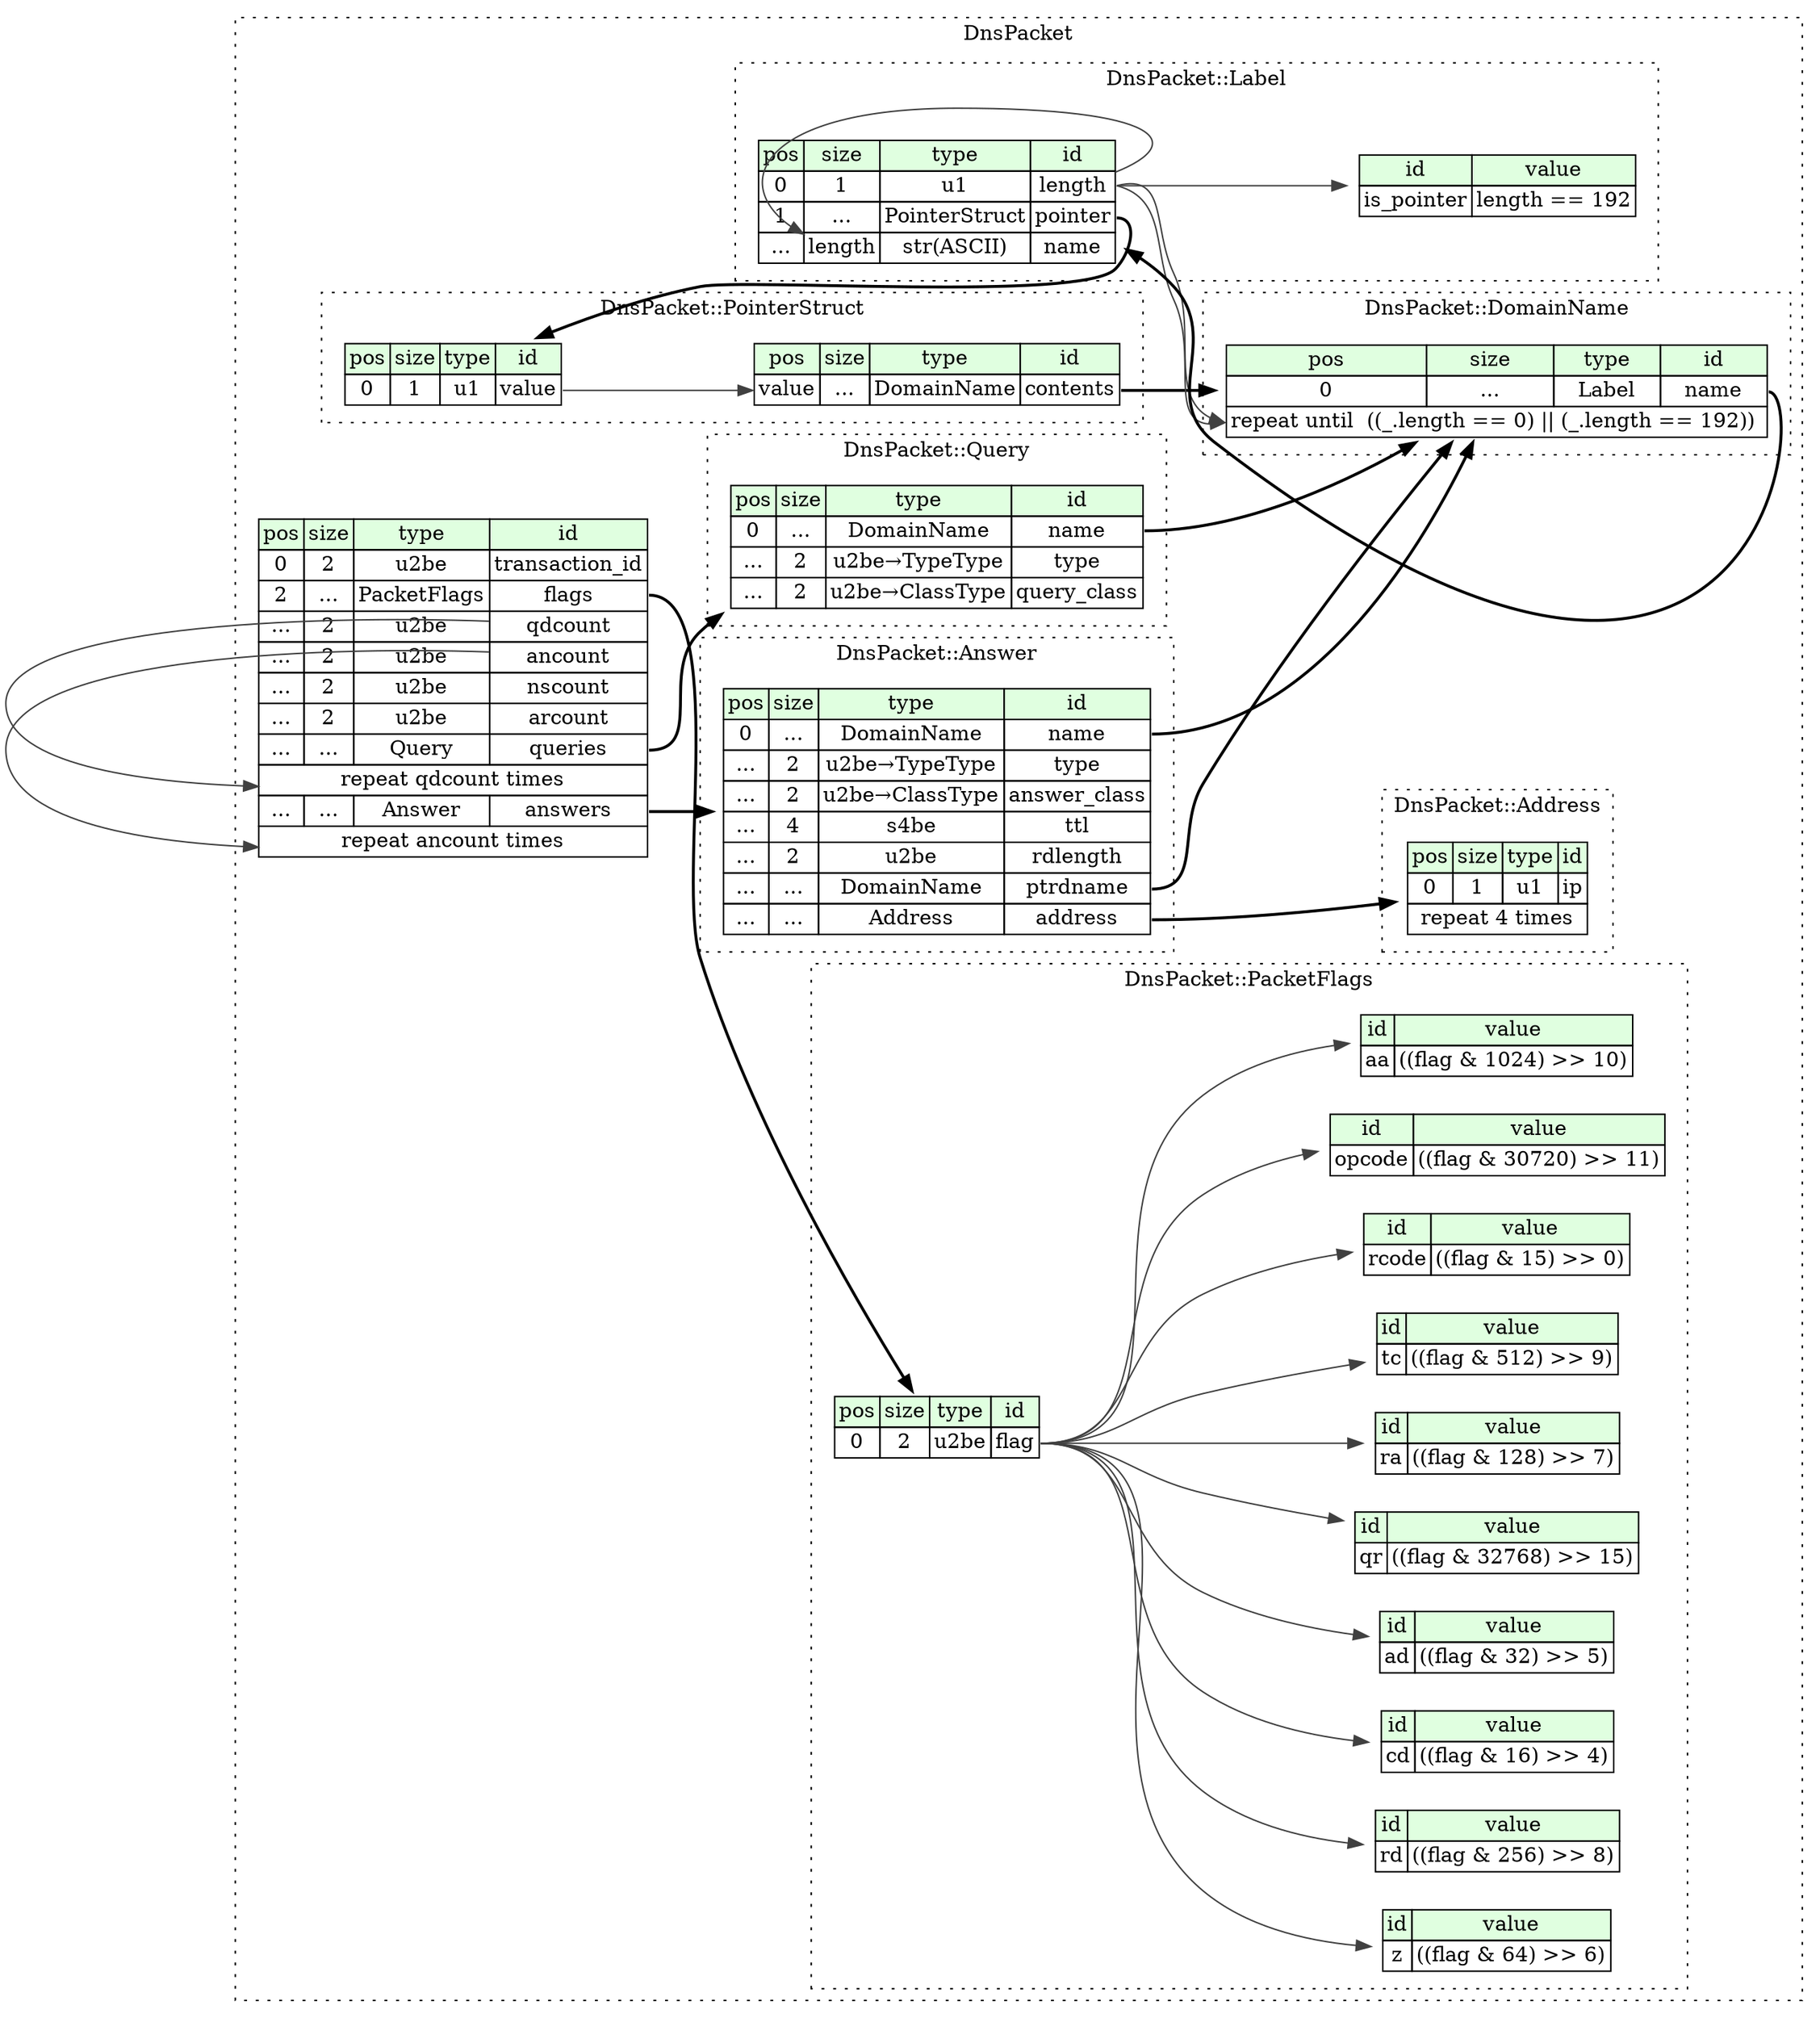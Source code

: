 digraph {
	rankdir=LR;
	node [shape=plaintext];
	subgraph cluster__dns_packet {
		label="DnsPacket";
		graph[style=dotted];

		dns_packet__seq [label=<<TABLE BORDER="0" CELLBORDER="1" CELLSPACING="0">
			<TR><TD BGCOLOR="#E0FFE0">pos</TD><TD BGCOLOR="#E0FFE0">size</TD><TD BGCOLOR="#E0FFE0">type</TD><TD BGCOLOR="#E0FFE0">id</TD></TR>
			<TR><TD PORT="transaction_id_pos">0</TD><TD PORT="transaction_id_size">2</TD><TD>u2be</TD><TD PORT="transaction_id_type">transaction_id</TD></TR>
			<TR><TD PORT="flags_pos">2</TD><TD PORT="flags_size">...</TD><TD>PacketFlags</TD><TD PORT="flags_type">flags</TD></TR>
			<TR><TD PORT="qdcount_pos">...</TD><TD PORT="qdcount_size">2</TD><TD>u2be</TD><TD PORT="qdcount_type">qdcount</TD></TR>
			<TR><TD PORT="ancount_pos">...</TD><TD PORT="ancount_size">2</TD><TD>u2be</TD><TD PORT="ancount_type">ancount</TD></TR>
			<TR><TD PORT="nscount_pos">...</TD><TD PORT="nscount_size">2</TD><TD>u2be</TD><TD PORT="nscount_type">nscount</TD></TR>
			<TR><TD PORT="arcount_pos">...</TD><TD PORT="arcount_size">2</TD><TD>u2be</TD><TD PORT="arcount_type">arcount</TD></TR>
			<TR><TD PORT="queries_pos">...</TD><TD PORT="queries_size">...</TD><TD>Query</TD><TD PORT="queries_type">queries</TD></TR>
			<TR><TD COLSPAN="4" PORT="queries__repeat">repeat qdcount times</TD></TR>
			<TR><TD PORT="answers_pos">...</TD><TD PORT="answers_size">...</TD><TD>Answer</TD><TD PORT="answers_type">answers</TD></TR>
			<TR><TD COLSPAN="4" PORT="answers__repeat">repeat ancount times</TD></TR>
		</TABLE>>];
		subgraph cluster__pointer_struct {
			label="DnsPacket::PointerStruct";
			graph[style=dotted];

			pointer_struct__seq [label=<<TABLE BORDER="0" CELLBORDER="1" CELLSPACING="0">
				<TR><TD BGCOLOR="#E0FFE0">pos</TD><TD BGCOLOR="#E0FFE0">size</TD><TD BGCOLOR="#E0FFE0">type</TD><TD BGCOLOR="#E0FFE0">id</TD></TR>
				<TR><TD PORT="value_pos">0</TD><TD PORT="value_size">1</TD><TD>u1</TD><TD PORT="value_type">value</TD></TR>
			</TABLE>>];
			pointer_struct__inst__contents [label=<<TABLE BORDER="0" CELLBORDER="1" CELLSPACING="0">
				<TR><TD BGCOLOR="#E0FFE0">pos</TD><TD BGCOLOR="#E0FFE0">size</TD><TD BGCOLOR="#E0FFE0">type</TD><TD BGCOLOR="#E0FFE0">id</TD></TR>
				<TR><TD PORT="contents_pos">value</TD><TD PORT="contents_size">...</TD><TD>DomainName</TD><TD PORT="contents_type">contents</TD></TR>
			</TABLE>>];
		}
		subgraph cluster__label {
			label="DnsPacket::Label";
			graph[style=dotted];

			label__seq [label=<<TABLE BORDER="0" CELLBORDER="1" CELLSPACING="0">
				<TR><TD BGCOLOR="#E0FFE0">pos</TD><TD BGCOLOR="#E0FFE0">size</TD><TD BGCOLOR="#E0FFE0">type</TD><TD BGCOLOR="#E0FFE0">id</TD></TR>
				<TR><TD PORT="length_pos">0</TD><TD PORT="length_size">1</TD><TD>u1</TD><TD PORT="length_type">length</TD></TR>
				<TR><TD PORT="pointer_pos">1</TD><TD PORT="pointer_size">...</TD><TD>PointerStruct</TD><TD PORT="pointer_type">pointer</TD></TR>
				<TR><TD PORT="name_pos">...</TD><TD PORT="name_size">length</TD><TD>str(ASCII)</TD><TD PORT="name_type">name</TD></TR>
			</TABLE>>];
			label__inst__is_pointer [label=<<TABLE BORDER="0" CELLBORDER="1" CELLSPACING="0">
				<TR><TD BGCOLOR="#E0FFE0">id</TD><TD BGCOLOR="#E0FFE0">value</TD></TR>
				<TR><TD>is_pointer</TD><TD>length == 192</TD></TR>
			</TABLE>>];
		}
		subgraph cluster__query {
			label="DnsPacket::Query";
			graph[style=dotted];

			query__seq [label=<<TABLE BORDER="0" CELLBORDER="1" CELLSPACING="0">
				<TR><TD BGCOLOR="#E0FFE0">pos</TD><TD BGCOLOR="#E0FFE0">size</TD><TD BGCOLOR="#E0FFE0">type</TD><TD BGCOLOR="#E0FFE0">id</TD></TR>
				<TR><TD PORT="name_pos">0</TD><TD PORT="name_size">...</TD><TD>DomainName</TD><TD PORT="name_type">name</TD></TR>
				<TR><TD PORT="type_pos">...</TD><TD PORT="type_size">2</TD><TD>u2be→TypeType</TD><TD PORT="type_type">type</TD></TR>
				<TR><TD PORT="query_class_pos">...</TD><TD PORT="query_class_size">2</TD><TD>u2be→ClassType</TD><TD PORT="query_class_type">query_class</TD></TR>
			</TABLE>>];
		}
		subgraph cluster__domain_name {
			label="DnsPacket::DomainName";
			graph[style=dotted];

			domain_name__seq [label=<<TABLE BORDER="0" CELLBORDER="1" CELLSPACING="0">
				<TR><TD BGCOLOR="#E0FFE0">pos</TD><TD BGCOLOR="#E0FFE0">size</TD><TD BGCOLOR="#E0FFE0">type</TD><TD BGCOLOR="#E0FFE0">id</TD></TR>
				<TR><TD PORT="name_pos">0</TD><TD PORT="name_size">...</TD><TD>Label</TD><TD PORT="name_type">name</TD></TR>
				<TR><TD COLSPAN="4" PORT="name__repeat">repeat until  ((_.length == 0) || (_.length == 192)) </TD></TR>
			</TABLE>>];
		}
		subgraph cluster__address {
			label="DnsPacket::Address";
			graph[style=dotted];

			address__seq [label=<<TABLE BORDER="0" CELLBORDER="1" CELLSPACING="0">
				<TR><TD BGCOLOR="#E0FFE0">pos</TD><TD BGCOLOR="#E0FFE0">size</TD><TD BGCOLOR="#E0FFE0">type</TD><TD BGCOLOR="#E0FFE0">id</TD></TR>
				<TR><TD PORT="ip_pos">0</TD><TD PORT="ip_size">1</TD><TD>u1</TD><TD PORT="ip_type">ip</TD></TR>
				<TR><TD COLSPAN="4" PORT="ip__repeat">repeat 4 times</TD></TR>
			</TABLE>>];
		}
		subgraph cluster__answer {
			label="DnsPacket::Answer";
			graph[style=dotted];

			answer__seq [label=<<TABLE BORDER="0" CELLBORDER="1" CELLSPACING="0">
				<TR><TD BGCOLOR="#E0FFE0">pos</TD><TD BGCOLOR="#E0FFE0">size</TD><TD BGCOLOR="#E0FFE0">type</TD><TD BGCOLOR="#E0FFE0">id</TD></TR>
				<TR><TD PORT="name_pos">0</TD><TD PORT="name_size">...</TD><TD>DomainName</TD><TD PORT="name_type">name</TD></TR>
				<TR><TD PORT="type_pos">...</TD><TD PORT="type_size">2</TD><TD>u2be→TypeType</TD><TD PORT="type_type">type</TD></TR>
				<TR><TD PORT="answer_class_pos">...</TD><TD PORT="answer_class_size">2</TD><TD>u2be→ClassType</TD><TD PORT="answer_class_type">answer_class</TD></TR>
				<TR><TD PORT="ttl_pos">...</TD><TD PORT="ttl_size">4</TD><TD>s4be</TD><TD PORT="ttl_type">ttl</TD></TR>
				<TR><TD PORT="rdlength_pos">...</TD><TD PORT="rdlength_size">2</TD><TD>u2be</TD><TD PORT="rdlength_type">rdlength</TD></TR>
				<TR><TD PORT="ptrdname_pos">...</TD><TD PORT="ptrdname_size">...</TD><TD>DomainName</TD><TD PORT="ptrdname_type">ptrdname</TD></TR>
				<TR><TD PORT="address_pos">...</TD><TD PORT="address_size">...</TD><TD>Address</TD><TD PORT="address_type">address</TD></TR>
			</TABLE>>];
		}
		subgraph cluster__packet_flags {
			label="DnsPacket::PacketFlags";
			graph[style=dotted];

			packet_flags__seq [label=<<TABLE BORDER="0" CELLBORDER="1" CELLSPACING="0">
				<TR><TD BGCOLOR="#E0FFE0">pos</TD><TD BGCOLOR="#E0FFE0">size</TD><TD BGCOLOR="#E0FFE0">type</TD><TD BGCOLOR="#E0FFE0">id</TD></TR>
				<TR><TD PORT="flag_pos">0</TD><TD PORT="flag_size">2</TD><TD>u2be</TD><TD PORT="flag_type">flag</TD></TR>
			</TABLE>>];
			packet_flags__inst__qr [label=<<TABLE BORDER="0" CELLBORDER="1" CELLSPACING="0">
				<TR><TD BGCOLOR="#E0FFE0">id</TD><TD BGCOLOR="#E0FFE0">value</TD></TR>
				<TR><TD>qr</TD><TD>((flag &amp; 32768) &gt;&gt; 15)</TD></TR>
			</TABLE>>];
			packet_flags__inst__ra [label=<<TABLE BORDER="0" CELLBORDER="1" CELLSPACING="0">
				<TR><TD BGCOLOR="#E0FFE0">id</TD><TD BGCOLOR="#E0FFE0">value</TD></TR>
				<TR><TD>ra</TD><TD>((flag &amp; 128) &gt;&gt; 7)</TD></TR>
			</TABLE>>];
			packet_flags__inst__tc [label=<<TABLE BORDER="0" CELLBORDER="1" CELLSPACING="0">
				<TR><TD BGCOLOR="#E0FFE0">id</TD><TD BGCOLOR="#E0FFE0">value</TD></TR>
				<TR><TD>tc</TD><TD>((flag &amp; 512) &gt;&gt; 9)</TD></TR>
			</TABLE>>];
			packet_flags__inst__rcode [label=<<TABLE BORDER="0" CELLBORDER="1" CELLSPACING="0">
				<TR><TD BGCOLOR="#E0FFE0">id</TD><TD BGCOLOR="#E0FFE0">value</TD></TR>
				<TR><TD>rcode</TD><TD>((flag &amp; 15) &gt;&gt; 0)</TD></TR>
			</TABLE>>];
			packet_flags__inst__opcode [label=<<TABLE BORDER="0" CELLBORDER="1" CELLSPACING="0">
				<TR><TD BGCOLOR="#E0FFE0">id</TD><TD BGCOLOR="#E0FFE0">value</TD></TR>
				<TR><TD>opcode</TD><TD>((flag &amp; 30720) &gt;&gt; 11)</TD></TR>
			</TABLE>>];
			packet_flags__inst__aa [label=<<TABLE BORDER="0" CELLBORDER="1" CELLSPACING="0">
				<TR><TD BGCOLOR="#E0FFE0">id</TD><TD BGCOLOR="#E0FFE0">value</TD></TR>
				<TR><TD>aa</TD><TD>((flag &amp; 1024) &gt;&gt; 10)</TD></TR>
			</TABLE>>];
			packet_flags__inst__z [label=<<TABLE BORDER="0" CELLBORDER="1" CELLSPACING="0">
				<TR><TD BGCOLOR="#E0FFE0">id</TD><TD BGCOLOR="#E0FFE0">value</TD></TR>
				<TR><TD>z</TD><TD>((flag &amp; 64) &gt;&gt; 6)</TD></TR>
			</TABLE>>];
			packet_flags__inst__rd [label=<<TABLE BORDER="0" CELLBORDER="1" CELLSPACING="0">
				<TR><TD BGCOLOR="#E0FFE0">id</TD><TD BGCOLOR="#E0FFE0">value</TD></TR>
				<TR><TD>rd</TD><TD>((flag &amp; 256) &gt;&gt; 8)</TD></TR>
			</TABLE>>];
			packet_flags__inst__cd [label=<<TABLE BORDER="0" CELLBORDER="1" CELLSPACING="0">
				<TR><TD BGCOLOR="#E0FFE0">id</TD><TD BGCOLOR="#E0FFE0">value</TD></TR>
				<TR><TD>cd</TD><TD>((flag &amp; 16) &gt;&gt; 4)</TD></TR>
			</TABLE>>];
			packet_flags__inst__ad [label=<<TABLE BORDER="0" CELLBORDER="1" CELLSPACING="0">
				<TR><TD BGCOLOR="#E0FFE0">id</TD><TD BGCOLOR="#E0FFE0">value</TD></TR>
				<TR><TD>ad</TD><TD>((flag &amp; 32) &gt;&gt; 5)</TD></TR>
			</TABLE>>];
		}
	}
	dns_packet__seq:flags_type -> packet_flags__seq [style=bold];
	dns_packet__seq:queries_type -> query__seq [style=bold];
	dns_packet__seq:qdcount_type -> dns_packet__seq:queries__repeat [color="#404040"];
	dns_packet__seq:answers_type -> answer__seq [style=bold];
	dns_packet__seq:ancount_type -> dns_packet__seq:answers__repeat [color="#404040"];
	pointer_struct__seq:value_type -> pointer_struct__inst__contents:contents_pos [color="#404040"];
	pointer_struct__inst__contents:contents_type -> domain_name__seq [style=bold];
	label__seq:pointer_type -> pointer_struct__seq [style=bold];
	label__seq:length_type -> label__seq:name_size [color="#404040"];
	label__seq:length_type -> label__inst__is_pointer [color="#404040"];
	query__seq:name_type -> domain_name__seq [style=bold];
	domain_name__seq:name_type -> label__seq [style=bold];
	label__seq:length_type -> domain_name__seq:name__repeat [color="#404040"];
	label__seq:length_type -> domain_name__seq:name__repeat [color="#404040"];
	answer__seq:name_type -> domain_name__seq [style=bold];
	answer__seq:ptrdname_type -> domain_name__seq [style=bold];
	answer__seq:address_type -> address__seq [style=bold];
	packet_flags__seq:flag_type -> packet_flags__inst__qr [color="#404040"];
	packet_flags__seq:flag_type -> packet_flags__inst__ra [color="#404040"];
	packet_flags__seq:flag_type -> packet_flags__inst__tc [color="#404040"];
	packet_flags__seq:flag_type -> packet_flags__inst__rcode [color="#404040"];
	packet_flags__seq:flag_type -> packet_flags__inst__opcode [color="#404040"];
	packet_flags__seq:flag_type -> packet_flags__inst__aa [color="#404040"];
	packet_flags__seq:flag_type -> packet_flags__inst__z [color="#404040"];
	packet_flags__seq:flag_type -> packet_flags__inst__rd [color="#404040"];
	packet_flags__seq:flag_type -> packet_flags__inst__cd [color="#404040"];
	packet_flags__seq:flag_type -> packet_flags__inst__ad [color="#404040"];
}
